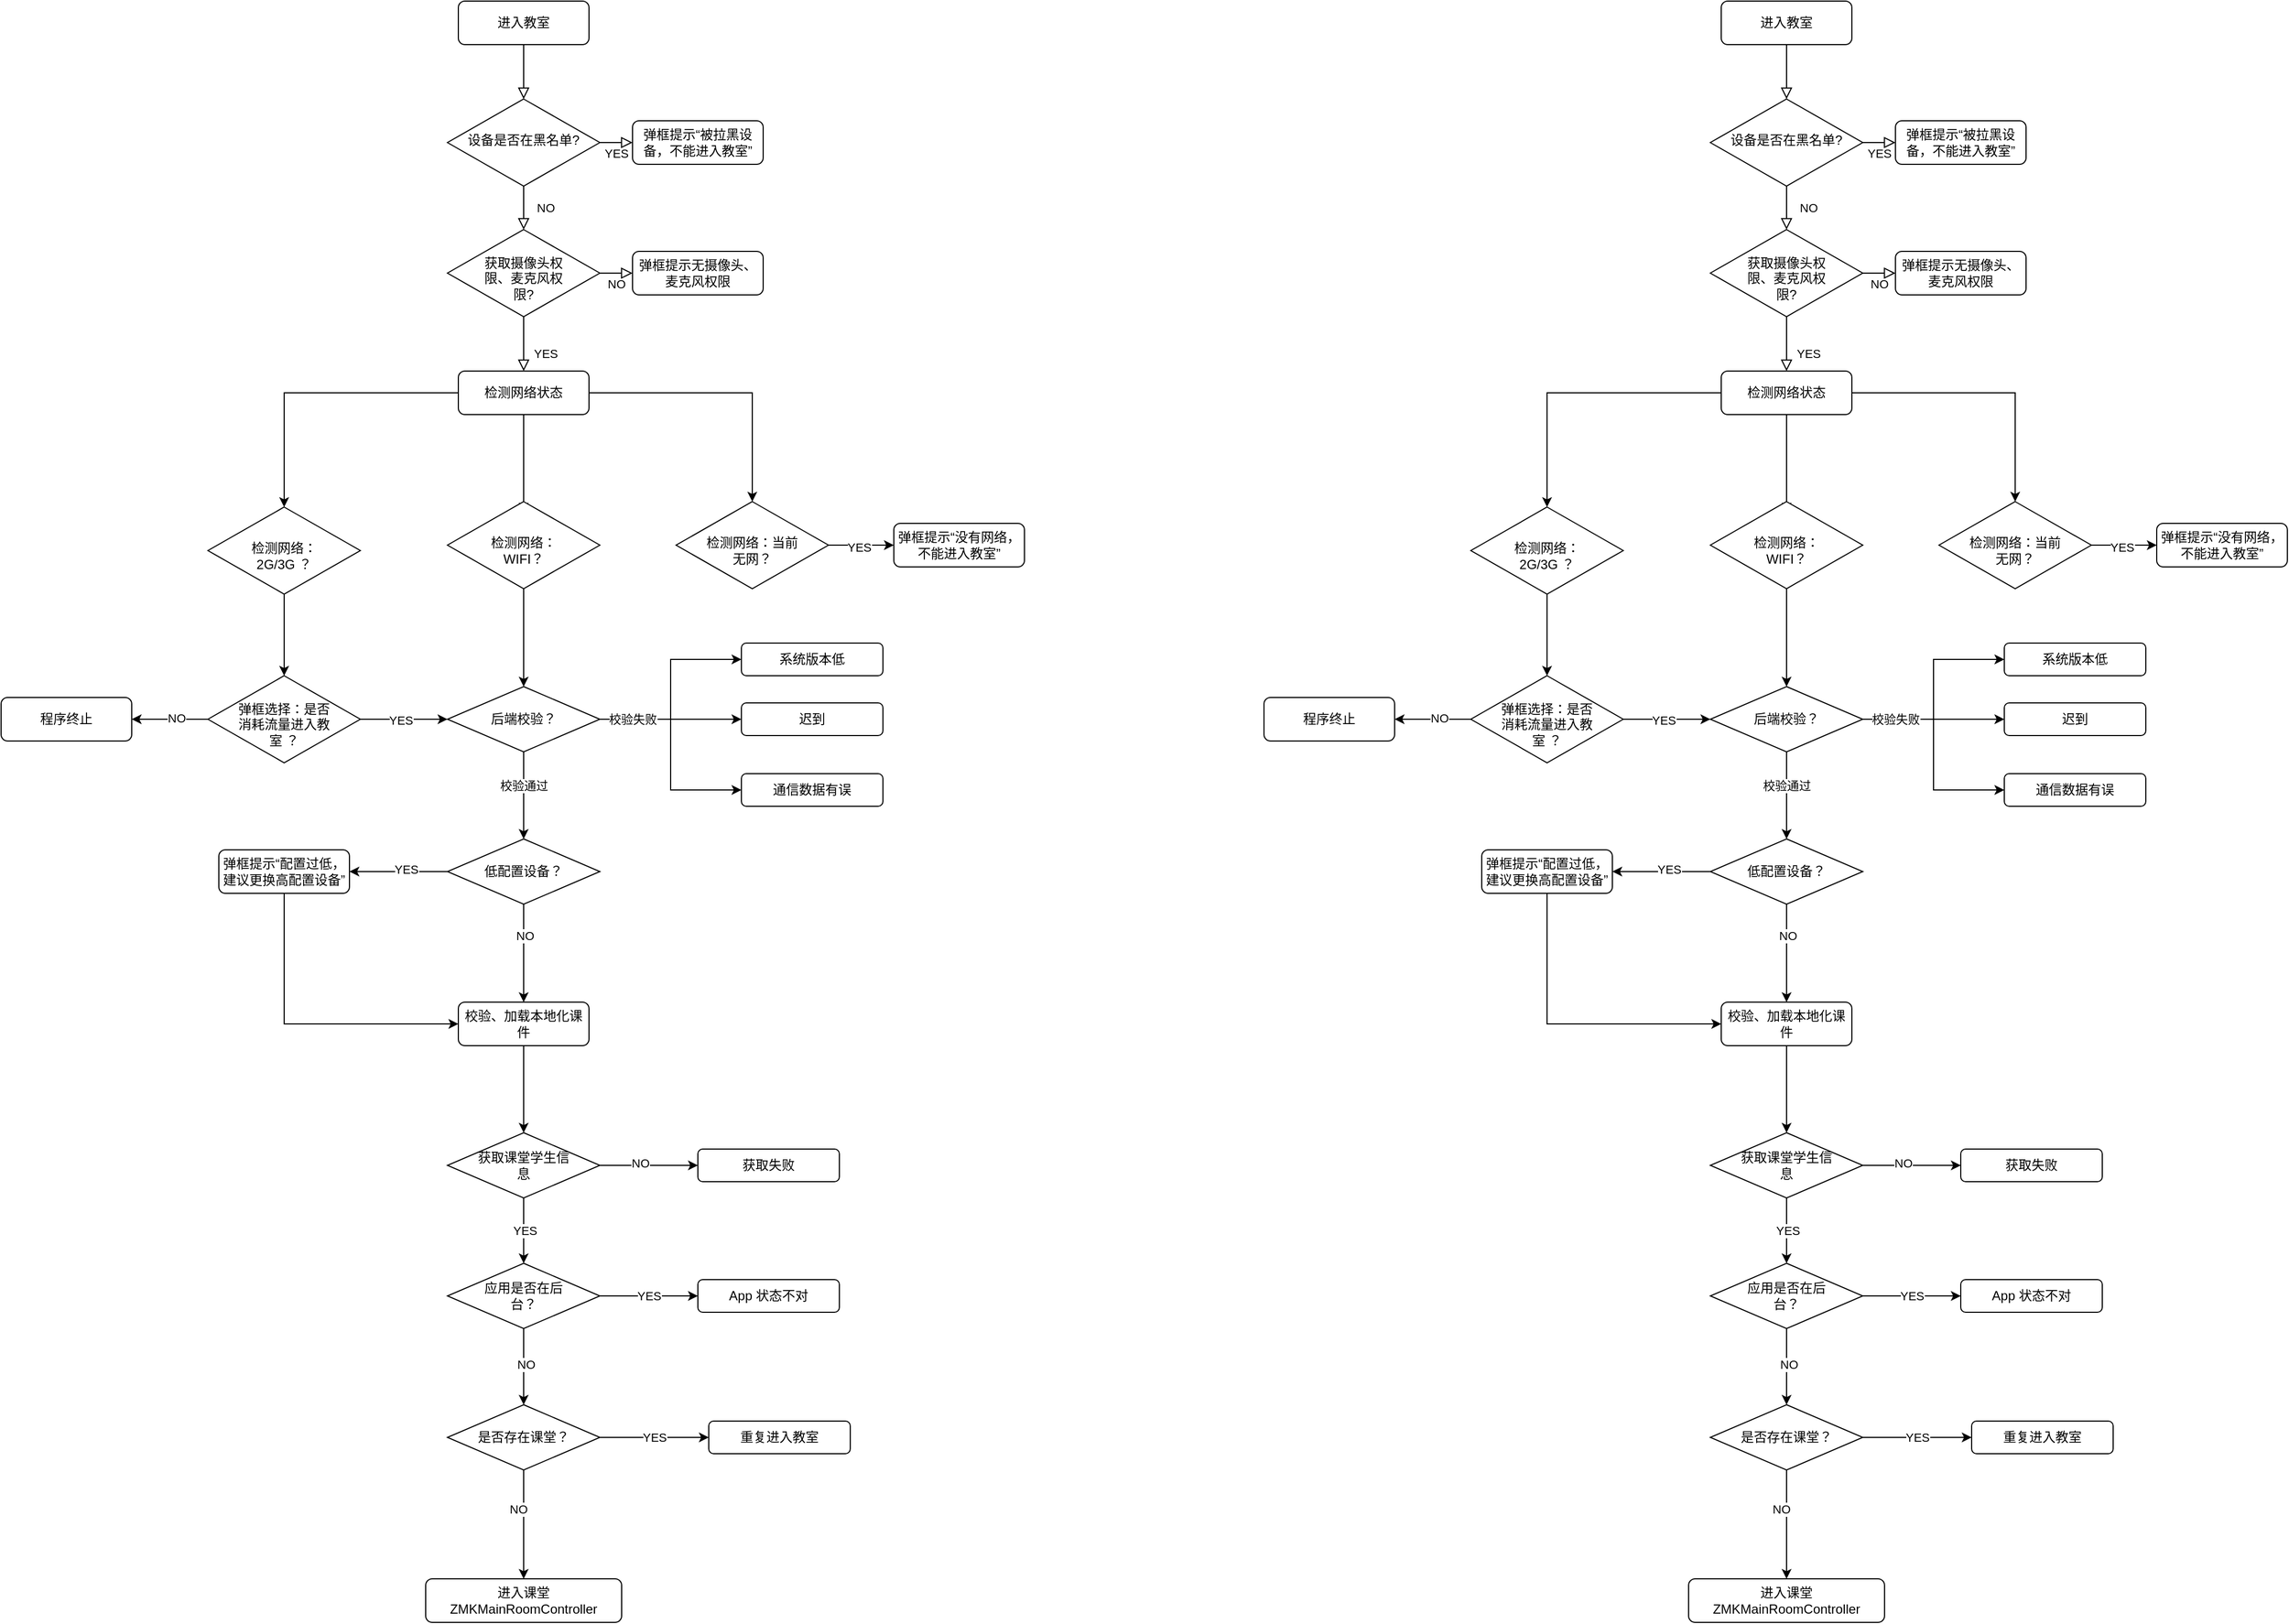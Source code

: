 <mxfile version="14.2.9" type="github">
  <diagram id="C5RBs43oDa-KdzZeNtuy" name="Page-1">
    <mxGraphModel dx="2719" dy="1018" grid="1" gridSize="10" guides="1" tooltips="1" connect="1" arrows="1" fold="1" page="1" pageScale="1" pageWidth="827" pageHeight="1169" math="0" shadow="0">
      <root>
        <mxCell id="WIyWlLk6GJQsqaUBKTNV-0" />
        <mxCell id="WIyWlLk6GJQsqaUBKTNV-1" parent="WIyWlLk6GJQsqaUBKTNV-0" />
        <mxCell id="WIyWlLk6GJQsqaUBKTNV-2" value="" style="rounded=0;html=1;jettySize=auto;orthogonalLoop=1;fontSize=11;endArrow=block;endFill=0;endSize=8;strokeWidth=1;shadow=0;labelBackgroundColor=none;edgeStyle=orthogonalEdgeStyle;" parent="WIyWlLk6GJQsqaUBKTNV-1" source="WIyWlLk6GJQsqaUBKTNV-3" target="WIyWlLk6GJQsqaUBKTNV-6" edge="1">
          <mxGeometry relative="1" as="geometry" />
        </mxCell>
        <mxCell id="WIyWlLk6GJQsqaUBKTNV-3" value="进入教室" style="rounded=1;whiteSpace=wrap;html=1;fontSize=12;glass=0;strokeWidth=1;shadow=0;" parent="WIyWlLk6GJQsqaUBKTNV-1" vertex="1">
          <mxGeometry x="160" y="80" width="120" height="40" as="geometry" />
        </mxCell>
        <mxCell id="WIyWlLk6GJQsqaUBKTNV-4" value="NO" style="rounded=0;html=1;jettySize=auto;orthogonalLoop=1;fontSize=11;endArrow=block;endFill=0;endSize=8;strokeWidth=1;shadow=0;labelBackgroundColor=none;edgeStyle=orthogonalEdgeStyle;" parent="WIyWlLk6GJQsqaUBKTNV-1" source="WIyWlLk6GJQsqaUBKTNV-6" target="WIyWlLk6GJQsqaUBKTNV-10" edge="1">
          <mxGeometry y="20" relative="1" as="geometry">
            <mxPoint as="offset" />
          </mxGeometry>
        </mxCell>
        <mxCell id="WIyWlLk6GJQsqaUBKTNV-5" value="YES" style="edgeStyle=orthogonalEdgeStyle;rounded=0;html=1;jettySize=auto;orthogonalLoop=1;fontSize=11;endArrow=block;endFill=0;endSize=8;strokeWidth=1;shadow=0;labelBackgroundColor=none;" parent="WIyWlLk6GJQsqaUBKTNV-1" source="WIyWlLk6GJQsqaUBKTNV-6" target="WIyWlLk6GJQsqaUBKTNV-7" edge="1">
          <mxGeometry y="10" relative="1" as="geometry">
            <mxPoint as="offset" />
          </mxGeometry>
        </mxCell>
        <mxCell id="WIyWlLk6GJQsqaUBKTNV-6" value="设备是否在黑名单?" style="rhombus;whiteSpace=wrap;html=1;shadow=0;fontFamily=Helvetica;fontSize=12;align=center;strokeWidth=1;spacing=6;spacingTop=-4;" parent="WIyWlLk6GJQsqaUBKTNV-1" vertex="1">
          <mxGeometry x="150" y="170" width="140" height="80" as="geometry" />
        </mxCell>
        <mxCell id="WIyWlLk6GJQsqaUBKTNV-7" value="弹框提示“被拉黑设备，不能进入教室”" style="rounded=1;whiteSpace=wrap;html=1;fontSize=12;glass=0;strokeWidth=1;shadow=0;" parent="WIyWlLk6GJQsqaUBKTNV-1" vertex="1">
          <mxGeometry x="320" y="190" width="120" height="40" as="geometry" />
        </mxCell>
        <mxCell id="WIyWlLk6GJQsqaUBKTNV-8" value="YES" style="rounded=0;html=1;jettySize=auto;orthogonalLoop=1;fontSize=11;endArrow=block;endFill=0;endSize=8;strokeWidth=1;shadow=0;labelBackgroundColor=none;edgeStyle=orthogonalEdgeStyle;entryX=0.5;entryY=0;entryDx=0;entryDy=0;" parent="WIyWlLk6GJQsqaUBKTNV-1" source="WIyWlLk6GJQsqaUBKTNV-10" target="pgfFneC329QzfK9LFgI8-18" edge="1">
          <mxGeometry x="0.333" y="20" relative="1" as="geometry">
            <mxPoint as="offset" />
            <mxPoint x="220" y="430" as="targetPoint" />
          </mxGeometry>
        </mxCell>
        <mxCell id="WIyWlLk6GJQsqaUBKTNV-9" value="NO" style="edgeStyle=orthogonalEdgeStyle;rounded=0;html=1;jettySize=auto;orthogonalLoop=1;fontSize=11;endArrow=block;endFill=0;endSize=8;strokeWidth=1;shadow=0;labelBackgroundColor=none;" parent="WIyWlLk6GJQsqaUBKTNV-1" source="WIyWlLk6GJQsqaUBKTNV-10" target="WIyWlLk6GJQsqaUBKTNV-12" edge="1">
          <mxGeometry y="10" relative="1" as="geometry">
            <mxPoint as="offset" />
          </mxGeometry>
        </mxCell>
        <mxCell id="WIyWlLk6GJQsqaUBKTNV-10" value="获取摄像头权限、麦克风权限?" style="rhombus;whiteSpace=wrap;html=1;shadow=0;fontFamily=Helvetica;fontSize=12;align=center;strokeWidth=1;spacing=6;spacingTop=10;spacingLeft=20;spacingRight=20;" parent="WIyWlLk6GJQsqaUBKTNV-1" vertex="1">
          <mxGeometry x="150" y="290" width="140" height="80" as="geometry" />
        </mxCell>
        <mxCell id="WIyWlLk6GJQsqaUBKTNV-11" value="进入课堂&lt;br&gt;ZMKMainRoomController" style="rounded=1;whiteSpace=wrap;html=1;fontSize=12;glass=0;strokeWidth=1;shadow=0;" parent="WIyWlLk6GJQsqaUBKTNV-1" vertex="1">
          <mxGeometry x="130" y="1530" width="180" height="40" as="geometry" />
        </mxCell>
        <mxCell id="WIyWlLk6GJQsqaUBKTNV-12" value="弹框提示无摄像头、麦克风权限" style="rounded=1;whiteSpace=wrap;html=1;fontSize=12;glass=0;strokeWidth=1;shadow=0;" parent="WIyWlLk6GJQsqaUBKTNV-1" vertex="1">
          <mxGeometry x="320" y="310" width="120" height="40" as="geometry" />
        </mxCell>
        <mxCell id="pgfFneC329QzfK9LFgI8-3" style="edgeStyle=orthogonalEdgeStyle;rounded=0;orthogonalLoop=1;jettySize=auto;html=1;entryX=0;entryY=0.5;entryDx=0;entryDy=0;" parent="WIyWlLk6GJQsqaUBKTNV-1" source="pgfFneC329QzfK9LFgI8-0" target="pgfFneC329QzfK9LFgI8-2" edge="1">
          <mxGeometry relative="1" as="geometry" />
        </mxCell>
        <mxCell id="pgfFneC329QzfK9LFgI8-9" value="YES" style="edgeLabel;html=1;align=center;verticalAlign=middle;resizable=0;points=[];" parent="pgfFneC329QzfK9LFgI8-3" vertex="1" connectable="0">
          <mxGeometry x="-0.067" y="-2" relative="1" as="geometry">
            <mxPoint as="offset" />
          </mxGeometry>
        </mxCell>
        <mxCell id="pgfFneC329QzfK9LFgI8-6" style="edgeStyle=orthogonalEdgeStyle;rounded=0;orthogonalLoop=1;jettySize=auto;html=1;exitX=0.5;exitY=1;exitDx=0;exitDy=0;entryX=0.5;entryY=0.125;entryDx=0;entryDy=0;entryPerimeter=0;" parent="WIyWlLk6GJQsqaUBKTNV-1" source="pgfFneC329QzfK9LFgI8-18" target="pgfFneC329QzfK9LFgI8-5" edge="1">
          <mxGeometry relative="1" as="geometry">
            <mxPoint x="220" y="490" as="sourcePoint" />
          </mxGeometry>
        </mxCell>
        <mxCell id="pgfFneC329QzfK9LFgI8-0" value="检测网络：当前无网？" style="rhombus;whiteSpace=wrap;html=1;shadow=0;fontFamily=Helvetica;fontSize=12;align=center;strokeWidth=1;spacing=6;spacingTop=10;spacingLeft=20;spacingRight=20;" parent="WIyWlLk6GJQsqaUBKTNV-1" vertex="1">
          <mxGeometry x="360" y="540" width="140" height="80" as="geometry" />
        </mxCell>
        <mxCell id="pgfFneC329QzfK9LFgI8-2" value="弹框提示“没有网络，不能进入教室”" style="rounded=1;whiteSpace=wrap;html=1;fontSize=12;glass=0;strokeWidth=1;shadow=0;" parent="WIyWlLk6GJQsqaUBKTNV-1" vertex="1">
          <mxGeometry x="560" y="560" width="120" height="40" as="geometry" />
        </mxCell>
        <mxCell id="pgfFneC329QzfK9LFgI8-21" value="" style="edgeStyle=orthogonalEdgeStyle;rounded=0;orthogonalLoop=1;jettySize=auto;html=1;entryX=0.5;entryY=0;entryDx=0;entryDy=0;" parent="WIyWlLk6GJQsqaUBKTNV-1" source="pgfFneC329QzfK9LFgI8-5" target="pgfFneC329QzfK9LFgI8-24" edge="1">
          <mxGeometry relative="1" as="geometry">
            <mxPoint x="220" y="720" as="targetPoint" />
          </mxGeometry>
        </mxCell>
        <mxCell id="pgfFneC329QzfK9LFgI8-5" value="检测网络：WIFI？" style="rhombus;whiteSpace=wrap;html=1;shadow=0;fontFamily=Helvetica;fontSize=12;align=center;strokeWidth=1;spacing=6;spacingTop=10;spacingLeft=20;spacingRight=20;" parent="WIyWlLk6GJQsqaUBKTNV-1" vertex="1">
          <mxGeometry x="150" y="540" width="140" height="80" as="geometry" />
        </mxCell>
        <mxCell id="pgfFneC329QzfK9LFgI8-11" style="edgeStyle=orthogonalEdgeStyle;rounded=0;orthogonalLoop=1;jettySize=auto;html=1;entryX=0.5;entryY=0;entryDx=0;entryDy=0;exitX=0;exitY=0.5;exitDx=0;exitDy=0;" parent="WIyWlLk6GJQsqaUBKTNV-1" source="pgfFneC329QzfK9LFgI8-18" target="pgfFneC329QzfK9LFgI8-10" edge="1">
          <mxGeometry relative="1" as="geometry">
            <mxPoint x="170" y="460" as="sourcePoint" />
          </mxGeometry>
        </mxCell>
        <mxCell id="pgfFneC329QzfK9LFgI8-14" style="edgeStyle=orthogonalEdgeStyle;rounded=0;orthogonalLoop=1;jettySize=auto;html=1;entryX=0.5;entryY=0;entryDx=0;entryDy=0;" parent="WIyWlLk6GJQsqaUBKTNV-1" source="pgfFneC329QzfK9LFgI8-10" target="pgfFneC329QzfK9LFgI8-13" edge="1">
          <mxGeometry relative="1" as="geometry" />
        </mxCell>
        <mxCell id="pgfFneC329QzfK9LFgI8-10" value="检测网络：2G/3G ？" style="rhombus;whiteSpace=wrap;html=1;shadow=0;fontFamily=Helvetica;fontSize=12;align=center;strokeWidth=1;spacing=6;spacingTop=10;spacingLeft=20;spacingRight=20;" parent="WIyWlLk6GJQsqaUBKTNV-1" vertex="1">
          <mxGeometry x="-70" y="545" width="140" height="80" as="geometry" />
        </mxCell>
        <mxCell id="pgfFneC329QzfK9LFgI8-16" style="edgeStyle=orthogonalEdgeStyle;rounded=0;orthogonalLoop=1;jettySize=auto;html=1;" parent="WIyWlLk6GJQsqaUBKTNV-1" source="pgfFneC329QzfK9LFgI8-13" target="pgfFneC329QzfK9LFgI8-15" edge="1">
          <mxGeometry relative="1" as="geometry" />
        </mxCell>
        <mxCell id="pgfFneC329QzfK9LFgI8-17" value="NO" style="edgeLabel;html=1;align=center;verticalAlign=middle;resizable=0;points=[];" parent="pgfFneC329QzfK9LFgI8-16" vertex="1" connectable="0">
          <mxGeometry x="-0.171" y="-1" relative="1" as="geometry">
            <mxPoint as="offset" />
          </mxGeometry>
        </mxCell>
        <mxCell id="pgfFneC329QzfK9LFgI8-22" style="edgeStyle=orthogonalEdgeStyle;rounded=0;orthogonalLoop=1;jettySize=auto;html=1;entryX=0;entryY=0.5;entryDx=0;entryDy=0;" parent="WIyWlLk6GJQsqaUBKTNV-1" source="pgfFneC329QzfK9LFgI8-13" target="pgfFneC329QzfK9LFgI8-24" edge="1">
          <mxGeometry relative="1" as="geometry">
            <mxPoint x="160" y="740" as="targetPoint" />
          </mxGeometry>
        </mxCell>
        <mxCell id="pgfFneC329QzfK9LFgI8-23" value="YES" style="edgeLabel;html=1;align=center;verticalAlign=middle;resizable=0;points=[];" parent="pgfFneC329QzfK9LFgI8-22" vertex="1" connectable="0">
          <mxGeometry x="-0.089" y="-1" relative="1" as="geometry">
            <mxPoint as="offset" />
          </mxGeometry>
        </mxCell>
        <mxCell id="pgfFneC329QzfK9LFgI8-13" value="弹框选择：是否消耗流量进入教室 ？" style="rhombus;whiteSpace=wrap;html=1;shadow=0;fontFamily=Helvetica;fontSize=12;align=center;strokeWidth=1;spacing=6;spacingTop=10;spacingLeft=20;spacingRight=20;" parent="WIyWlLk6GJQsqaUBKTNV-1" vertex="1">
          <mxGeometry x="-70" y="700" width="140" height="80" as="geometry" />
        </mxCell>
        <mxCell id="pgfFneC329QzfK9LFgI8-15" value="程序终止" style="rounded=1;whiteSpace=wrap;html=1;fontSize=12;glass=0;strokeWidth=1;shadow=0;" parent="WIyWlLk6GJQsqaUBKTNV-1" vertex="1">
          <mxGeometry x="-260" y="720" width="120" height="40" as="geometry" />
        </mxCell>
        <mxCell id="pgfFneC329QzfK9LFgI8-19" style="edgeStyle=orthogonalEdgeStyle;rounded=0;orthogonalLoop=1;jettySize=auto;html=1;entryX=0.5;entryY=0;entryDx=0;entryDy=0;" parent="WIyWlLk6GJQsqaUBKTNV-1" source="pgfFneC329QzfK9LFgI8-18" target="pgfFneC329QzfK9LFgI8-0" edge="1">
          <mxGeometry relative="1" as="geometry" />
        </mxCell>
        <mxCell id="pgfFneC329QzfK9LFgI8-18" value="检测网络状态" style="rounded=1;whiteSpace=wrap;html=1;fontSize=12;glass=0;strokeWidth=1;shadow=0;" parent="WIyWlLk6GJQsqaUBKTNV-1" vertex="1">
          <mxGeometry x="160" y="420" width="120" height="40" as="geometry" />
        </mxCell>
        <mxCell id="pgfFneC329QzfK9LFgI8-28" style="edgeStyle=orthogonalEdgeStyle;rounded=0;orthogonalLoop=1;jettySize=auto;html=1;entryX=0;entryY=0.5;entryDx=0;entryDy=0;" parent="WIyWlLk6GJQsqaUBKTNV-1" source="pgfFneC329QzfK9LFgI8-24" target="pgfFneC329QzfK9LFgI8-25" edge="1">
          <mxGeometry relative="1" as="geometry" />
        </mxCell>
        <mxCell id="pgfFneC329QzfK9LFgI8-29" style="edgeStyle=orthogonalEdgeStyle;rounded=0;orthogonalLoop=1;jettySize=auto;html=1;entryX=0;entryY=0.5;entryDx=0;entryDy=0;" parent="WIyWlLk6GJQsqaUBKTNV-1" source="pgfFneC329QzfK9LFgI8-24" target="pgfFneC329QzfK9LFgI8-26" edge="1">
          <mxGeometry relative="1" as="geometry" />
        </mxCell>
        <mxCell id="pgfFneC329QzfK9LFgI8-30" style="edgeStyle=orthogonalEdgeStyle;rounded=0;orthogonalLoop=1;jettySize=auto;html=1;entryX=0;entryY=0.5;entryDx=0;entryDy=0;" parent="WIyWlLk6GJQsqaUBKTNV-1" source="pgfFneC329QzfK9LFgI8-24" target="pgfFneC329QzfK9LFgI8-27" edge="1">
          <mxGeometry relative="1" as="geometry" />
        </mxCell>
        <mxCell id="pgfFneC329QzfK9LFgI8-31" value="校验失败" style="edgeLabel;html=1;align=center;verticalAlign=middle;resizable=0;points=[];" parent="pgfFneC329QzfK9LFgI8-30" vertex="1" connectable="0">
          <mxGeometry x="-0.846" relative="1" as="geometry">
            <mxPoint x="15" as="offset" />
          </mxGeometry>
        </mxCell>
        <mxCell id="pgfFneC329QzfK9LFgI8-33" style="edgeStyle=orthogonalEdgeStyle;rounded=0;orthogonalLoop=1;jettySize=auto;html=1;entryX=0.5;entryY=0;entryDx=0;entryDy=0;" parent="WIyWlLk6GJQsqaUBKTNV-1" source="pgfFneC329QzfK9LFgI8-24" target="pgfFneC329QzfK9LFgI8-32" edge="1">
          <mxGeometry relative="1" as="geometry" />
        </mxCell>
        <mxCell id="pgfFneC329QzfK9LFgI8-34" value="校验通过" style="edgeLabel;html=1;align=center;verticalAlign=middle;resizable=0;points=[];" parent="pgfFneC329QzfK9LFgI8-33" vertex="1" connectable="0">
          <mxGeometry x="-0.225" relative="1" as="geometry">
            <mxPoint as="offset" />
          </mxGeometry>
        </mxCell>
        <mxCell id="pgfFneC329QzfK9LFgI8-24" value="后端校验？" style="rhombus;whiteSpace=wrap;html=1;shadow=0;fontFamily=Helvetica;fontSize=12;align=center;strokeWidth=1;spacing=6;spacingTop=0;spacingLeft=20;spacingRight=20;" parent="WIyWlLk6GJQsqaUBKTNV-1" vertex="1">
          <mxGeometry x="150" y="710" width="140" height="60" as="geometry" />
        </mxCell>
        <mxCell id="pgfFneC329QzfK9LFgI8-25" value="系统版本低" style="rounded=1;whiteSpace=wrap;html=1;fontSize=12;glass=0;strokeWidth=1;shadow=0;" parent="WIyWlLk6GJQsqaUBKTNV-1" vertex="1">
          <mxGeometry x="420" y="670" width="130" height="30" as="geometry" />
        </mxCell>
        <mxCell id="pgfFneC329QzfK9LFgI8-26" value="迟到" style="rounded=1;whiteSpace=wrap;html=1;fontSize=12;glass=0;strokeWidth=1;shadow=0;" parent="WIyWlLk6GJQsqaUBKTNV-1" vertex="1">
          <mxGeometry x="420" y="725" width="130" height="30" as="geometry" />
        </mxCell>
        <mxCell id="pgfFneC329QzfK9LFgI8-27" value="通信数据有误" style="rounded=1;whiteSpace=wrap;html=1;fontSize=12;glass=0;strokeWidth=1;shadow=0;" parent="WIyWlLk6GJQsqaUBKTNV-1" vertex="1">
          <mxGeometry x="420" y="790" width="130" height="30" as="geometry" />
        </mxCell>
        <mxCell id="pgfFneC329QzfK9LFgI8-36" style="edgeStyle=orthogonalEdgeStyle;rounded=0;orthogonalLoop=1;jettySize=auto;html=1;" parent="WIyWlLk6GJQsqaUBKTNV-1" source="pgfFneC329QzfK9LFgI8-32" target="pgfFneC329QzfK9LFgI8-35" edge="1">
          <mxGeometry relative="1" as="geometry" />
        </mxCell>
        <mxCell id="pgfFneC329QzfK9LFgI8-37" value="YES" style="edgeLabel;html=1;align=center;verticalAlign=middle;resizable=0;points=[];" parent="pgfFneC329QzfK9LFgI8-36" vertex="1" connectable="0">
          <mxGeometry x="-0.156" y="-2" relative="1" as="geometry">
            <mxPoint as="offset" />
          </mxGeometry>
        </mxCell>
        <mxCell id="pgfFneC329QzfK9LFgI8-39" style="edgeStyle=orthogonalEdgeStyle;rounded=0;orthogonalLoop=1;jettySize=auto;html=1;" parent="WIyWlLk6GJQsqaUBKTNV-1" source="pgfFneC329QzfK9LFgI8-32" target="pgfFneC329QzfK9LFgI8-38" edge="1">
          <mxGeometry relative="1" as="geometry" />
        </mxCell>
        <mxCell id="pgfFneC329QzfK9LFgI8-40" value="NO" style="edgeLabel;html=1;align=center;verticalAlign=middle;resizable=0;points=[];" parent="pgfFneC329QzfK9LFgI8-39" vertex="1" connectable="0">
          <mxGeometry x="-0.356" y="1" relative="1" as="geometry">
            <mxPoint as="offset" />
          </mxGeometry>
        </mxCell>
        <mxCell id="pgfFneC329QzfK9LFgI8-32" value="低配置设备？" style="rhombus;whiteSpace=wrap;html=1;shadow=0;fontFamily=Helvetica;fontSize=12;align=center;strokeWidth=1;spacing=6;spacingTop=0;spacingLeft=20;spacingRight=20;" parent="WIyWlLk6GJQsqaUBKTNV-1" vertex="1">
          <mxGeometry x="150" y="850" width="140" height="60" as="geometry" />
        </mxCell>
        <mxCell id="pgfFneC329QzfK9LFgI8-41" style="edgeStyle=orthogonalEdgeStyle;rounded=0;orthogonalLoop=1;jettySize=auto;html=1;entryX=0;entryY=0.5;entryDx=0;entryDy=0;" parent="WIyWlLk6GJQsqaUBKTNV-1" source="pgfFneC329QzfK9LFgI8-35" target="pgfFneC329QzfK9LFgI8-38" edge="1">
          <mxGeometry relative="1" as="geometry">
            <Array as="points">
              <mxPoint y="1020" />
            </Array>
          </mxGeometry>
        </mxCell>
        <mxCell id="pgfFneC329QzfK9LFgI8-35" value="弹框提示“配置过低，建议更换高配置设备”" style="rounded=1;whiteSpace=wrap;html=1;fontSize=12;glass=0;strokeWidth=1;shadow=0;" parent="WIyWlLk6GJQsqaUBKTNV-1" vertex="1">
          <mxGeometry x="-60" y="860" width="120" height="40" as="geometry" />
        </mxCell>
        <mxCell id="pgfFneC329QzfK9LFgI8-44" style="edgeStyle=orthogonalEdgeStyle;rounded=0;orthogonalLoop=1;jettySize=auto;html=1;entryX=0.5;entryY=0;entryDx=0;entryDy=0;" parent="WIyWlLk6GJQsqaUBKTNV-1" source="pgfFneC329QzfK9LFgI8-38" target="pgfFneC329QzfK9LFgI8-43" edge="1">
          <mxGeometry relative="1" as="geometry" />
        </mxCell>
        <mxCell id="pgfFneC329QzfK9LFgI8-38" value="校验、加载本地化课件" style="rounded=1;whiteSpace=wrap;html=1;fontSize=12;glass=0;strokeWidth=1;shadow=0;" parent="WIyWlLk6GJQsqaUBKTNV-1" vertex="1">
          <mxGeometry x="160" y="1000" width="120" height="40" as="geometry" />
        </mxCell>
        <mxCell id="pgfFneC329QzfK9LFgI8-46" style="edgeStyle=orthogonalEdgeStyle;rounded=0;orthogonalLoop=1;jettySize=auto;html=1;entryX=0;entryY=0.5;entryDx=0;entryDy=0;" parent="WIyWlLk6GJQsqaUBKTNV-1" source="pgfFneC329QzfK9LFgI8-43" target="pgfFneC329QzfK9LFgI8-45" edge="1">
          <mxGeometry relative="1" as="geometry" />
        </mxCell>
        <mxCell id="pgfFneC329QzfK9LFgI8-47" value="NO" style="edgeLabel;html=1;align=center;verticalAlign=middle;resizable=0;points=[];" parent="pgfFneC329QzfK9LFgI8-46" vertex="1" connectable="0">
          <mxGeometry x="-0.169" y="2" relative="1" as="geometry">
            <mxPoint x="-1" as="offset" />
          </mxGeometry>
        </mxCell>
        <mxCell id="pgfFneC329QzfK9LFgI8-49" style="edgeStyle=orthogonalEdgeStyle;rounded=0;orthogonalLoop=1;jettySize=auto;html=1;entryX=0.5;entryY=0;entryDx=0;entryDy=0;" parent="WIyWlLk6GJQsqaUBKTNV-1" source="pgfFneC329QzfK9LFgI8-43" target="pgfFneC329QzfK9LFgI8-48" edge="1">
          <mxGeometry relative="1" as="geometry" />
        </mxCell>
        <mxCell id="pgfFneC329QzfK9LFgI8-54" value="YES" style="edgeLabel;html=1;align=center;verticalAlign=middle;resizable=0;points=[];" parent="pgfFneC329QzfK9LFgI8-49" vertex="1" connectable="0">
          <mxGeometry x="-0.025" y="1" relative="1" as="geometry">
            <mxPoint as="offset" />
          </mxGeometry>
        </mxCell>
        <mxCell id="pgfFneC329QzfK9LFgI8-43" value="获取课堂学生信息" style="rhombus;whiteSpace=wrap;html=1;shadow=0;fontFamily=Helvetica;fontSize=12;align=center;strokeWidth=1;spacing=6;spacingTop=0;spacingLeft=20;spacingRight=20;" parent="WIyWlLk6GJQsqaUBKTNV-1" vertex="1">
          <mxGeometry x="150" y="1120" width="140" height="60" as="geometry" />
        </mxCell>
        <mxCell id="pgfFneC329QzfK9LFgI8-45" value="获取失败" style="rounded=1;whiteSpace=wrap;html=1;fontSize=12;glass=0;strokeWidth=1;shadow=0;" parent="WIyWlLk6GJQsqaUBKTNV-1" vertex="1">
          <mxGeometry x="380" y="1135" width="130" height="30" as="geometry" />
        </mxCell>
        <mxCell id="pgfFneC329QzfK9LFgI8-51" value="YES" style="edgeStyle=orthogonalEdgeStyle;rounded=0;orthogonalLoop=1;jettySize=auto;html=1;" parent="WIyWlLk6GJQsqaUBKTNV-1" source="pgfFneC329QzfK9LFgI8-48" target="pgfFneC329QzfK9LFgI8-50" edge="1">
          <mxGeometry relative="1" as="geometry" />
        </mxCell>
        <mxCell id="pgfFneC329QzfK9LFgI8-53" style="edgeStyle=orthogonalEdgeStyle;rounded=0;orthogonalLoop=1;jettySize=auto;html=1;entryX=0.5;entryY=0;entryDx=0;entryDy=0;" parent="WIyWlLk6GJQsqaUBKTNV-1" source="pgfFneC329QzfK9LFgI8-48" target="pgfFneC329QzfK9LFgI8-52" edge="1">
          <mxGeometry relative="1" as="geometry" />
        </mxCell>
        <mxCell id="pgfFneC329QzfK9LFgI8-55" value="NO" style="edgeLabel;html=1;align=center;verticalAlign=middle;resizable=0;points=[];" parent="pgfFneC329QzfK9LFgI8-53" vertex="1" connectable="0">
          <mxGeometry x="-0.064" y="2" relative="1" as="geometry">
            <mxPoint as="offset" />
          </mxGeometry>
        </mxCell>
        <mxCell id="pgfFneC329QzfK9LFgI8-48" value="应用是否在后台？" style="rhombus;whiteSpace=wrap;html=1;shadow=0;fontFamily=Helvetica;fontSize=12;align=center;strokeWidth=1;spacing=6;spacingTop=0;spacingLeft=20;spacingRight=20;" parent="WIyWlLk6GJQsqaUBKTNV-1" vertex="1">
          <mxGeometry x="150" y="1240" width="140" height="60" as="geometry" />
        </mxCell>
        <mxCell id="pgfFneC329QzfK9LFgI8-50" value="App 状态不对" style="rounded=1;whiteSpace=wrap;html=1;fontSize=12;glass=0;strokeWidth=1;shadow=0;" parent="WIyWlLk6GJQsqaUBKTNV-1" vertex="1">
          <mxGeometry x="380" y="1255" width="130" height="30" as="geometry" />
        </mxCell>
        <mxCell id="pgfFneC329QzfK9LFgI8-57" value="YES" style="edgeStyle=orthogonalEdgeStyle;rounded=0;orthogonalLoop=1;jettySize=auto;html=1;exitX=1;exitY=0.5;exitDx=0;exitDy=0;" parent="WIyWlLk6GJQsqaUBKTNV-1" source="pgfFneC329QzfK9LFgI8-52" target="pgfFneC329QzfK9LFgI8-56" edge="1">
          <mxGeometry relative="1" as="geometry" />
        </mxCell>
        <mxCell id="pgfFneC329QzfK9LFgI8-58" style="edgeStyle=orthogonalEdgeStyle;rounded=0;orthogonalLoop=1;jettySize=auto;html=1;entryX=0.5;entryY=0;entryDx=0;entryDy=0;" parent="WIyWlLk6GJQsqaUBKTNV-1" source="pgfFneC329QzfK9LFgI8-52" target="WIyWlLk6GJQsqaUBKTNV-11" edge="1">
          <mxGeometry relative="1" as="geometry" />
        </mxCell>
        <mxCell id="pgfFneC329QzfK9LFgI8-59" value="NO" style="edgeLabel;html=1;align=center;verticalAlign=middle;resizable=0;points=[];" parent="pgfFneC329QzfK9LFgI8-58" vertex="1" connectable="0">
          <mxGeometry x="-0.287" y="-5" relative="1" as="geometry">
            <mxPoint as="offset" />
          </mxGeometry>
        </mxCell>
        <mxCell id="pgfFneC329QzfK9LFgI8-52" value="是否存在课堂？" style="rhombus;whiteSpace=wrap;html=1;shadow=0;fontFamily=Helvetica;fontSize=12;align=center;strokeWidth=1;spacing=6;spacingTop=0;spacingLeft=20;spacingRight=20;" parent="WIyWlLk6GJQsqaUBKTNV-1" vertex="1">
          <mxGeometry x="150" y="1370" width="140" height="60" as="geometry" />
        </mxCell>
        <mxCell id="pgfFneC329QzfK9LFgI8-56" value="重复进入教室" style="rounded=1;whiteSpace=wrap;html=1;fontSize=12;glass=0;strokeWidth=1;shadow=0;" parent="WIyWlLk6GJQsqaUBKTNV-1" vertex="1">
          <mxGeometry x="390" y="1385" width="130" height="30" as="geometry" />
        </mxCell>
        <mxCell id="ccX7Cr4w7bAmjQZFq0Yj-323" value="" style="rounded=0;html=1;jettySize=auto;orthogonalLoop=1;fontSize=11;endArrow=block;endFill=0;endSize=8;strokeWidth=1;shadow=0;labelBackgroundColor=none;edgeStyle=orthogonalEdgeStyle;" edge="1" parent="WIyWlLk6GJQsqaUBKTNV-1" source="ccX7Cr4w7bAmjQZFq0Yj-324" target="ccX7Cr4w7bAmjQZFq0Yj-327">
          <mxGeometry relative="1" as="geometry" />
        </mxCell>
        <mxCell id="ccX7Cr4w7bAmjQZFq0Yj-324" value="进入教室" style="rounded=1;whiteSpace=wrap;html=1;fontSize=12;glass=0;strokeWidth=1;shadow=0;" vertex="1" parent="WIyWlLk6GJQsqaUBKTNV-1">
          <mxGeometry x="1320" y="80" width="120" height="40" as="geometry" />
        </mxCell>
        <mxCell id="ccX7Cr4w7bAmjQZFq0Yj-325" value="NO" style="rounded=0;html=1;jettySize=auto;orthogonalLoop=1;fontSize=11;endArrow=block;endFill=0;endSize=8;strokeWidth=1;shadow=0;labelBackgroundColor=none;edgeStyle=orthogonalEdgeStyle;" edge="1" parent="WIyWlLk6GJQsqaUBKTNV-1" source="ccX7Cr4w7bAmjQZFq0Yj-327" target="ccX7Cr4w7bAmjQZFq0Yj-331">
          <mxGeometry y="20" relative="1" as="geometry">
            <mxPoint as="offset" />
          </mxGeometry>
        </mxCell>
        <mxCell id="ccX7Cr4w7bAmjQZFq0Yj-326" value="YES" style="edgeStyle=orthogonalEdgeStyle;rounded=0;html=1;jettySize=auto;orthogonalLoop=1;fontSize=11;endArrow=block;endFill=0;endSize=8;strokeWidth=1;shadow=0;labelBackgroundColor=none;" edge="1" parent="WIyWlLk6GJQsqaUBKTNV-1" source="ccX7Cr4w7bAmjQZFq0Yj-327" target="ccX7Cr4w7bAmjQZFq0Yj-328">
          <mxGeometry y="10" relative="1" as="geometry">
            <mxPoint as="offset" />
          </mxGeometry>
        </mxCell>
        <mxCell id="ccX7Cr4w7bAmjQZFq0Yj-327" value="设备是否在黑名单?" style="rhombus;whiteSpace=wrap;html=1;shadow=0;fontFamily=Helvetica;fontSize=12;align=center;strokeWidth=1;spacing=6;spacingTop=-4;" vertex="1" parent="WIyWlLk6GJQsqaUBKTNV-1">
          <mxGeometry x="1310" y="170" width="140" height="80" as="geometry" />
        </mxCell>
        <mxCell id="ccX7Cr4w7bAmjQZFq0Yj-328" value="弹框提示“被拉黑设备，不能进入教室”" style="rounded=1;whiteSpace=wrap;html=1;fontSize=12;glass=0;strokeWidth=1;shadow=0;" vertex="1" parent="WIyWlLk6GJQsqaUBKTNV-1">
          <mxGeometry x="1480" y="190" width="120" height="40" as="geometry" />
        </mxCell>
        <mxCell id="ccX7Cr4w7bAmjQZFq0Yj-329" value="YES" style="rounded=0;html=1;jettySize=auto;orthogonalLoop=1;fontSize=11;endArrow=block;endFill=0;endSize=8;strokeWidth=1;shadow=0;labelBackgroundColor=none;edgeStyle=orthogonalEdgeStyle;entryX=0.5;entryY=0;entryDx=0;entryDy=0;" edge="1" parent="WIyWlLk6GJQsqaUBKTNV-1" source="ccX7Cr4w7bAmjQZFq0Yj-331" target="ccX7Cr4w7bAmjQZFq0Yj-351">
          <mxGeometry x="0.333" y="20" relative="1" as="geometry">
            <mxPoint as="offset" />
            <mxPoint x="1380" y="430" as="targetPoint" />
          </mxGeometry>
        </mxCell>
        <mxCell id="ccX7Cr4w7bAmjQZFq0Yj-330" value="NO" style="edgeStyle=orthogonalEdgeStyle;rounded=0;html=1;jettySize=auto;orthogonalLoop=1;fontSize=11;endArrow=block;endFill=0;endSize=8;strokeWidth=1;shadow=0;labelBackgroundColor=none;" edge="1" parent="WIyWlLk6GJQsqaUBKTNV-1" source="ccX7Cr4w7bAmjQZFq0Yj-331" target="ccX7Cr4w7bAmjQZFq0Yj-333">
          <mxGeometry y="10" relative="1" as="geometry">
            <mxPoint as="offset" />
          </mxGeometry>
        </mxCell>
        <mxCell id="ccX7Cr4w7bAmjQZFq0Yj-331" value="获取摄像头权限、麦克风权限?" style="rhombus;whiteSpace=wrap;html=1;shadow=0;fontFamily=Helvetica;fontSize=12;align=center;strokeWidth=1;spacing=6;spacingTop=10;spacingLeft=20;spacingRight=20;" vertex="1" parent="WIyWlLk6GJQsqaUBKTNV-1">
          <mxGeometry x="1310" y="290" width="140" height="80" as="geometry" />
        </mxCell>
        <mxCell id="ccX7Cr4w7bAmjQZFq0Yj-332" value="进入课堂&lt;br&gt;ZMKMainRoomController" style="rounded=1;whiteSpace=wrap;html=1;fontSize=12;glass=0;strokeWidth=1;shadow=0;" vertex="1" parent="WIyWlLk6GJQsqaUBKTNV-1">
          <mxGeometry x="1290" y="1530" width="180" height="40" as="geometry" />
        </mxCell>
        <mxCell id="ccX7Cr4w7bAmjQZFq0Yj-333" value="弹框提示无摄像头、麦克风权限" style="rounded=1;whiteSpace=wrap;html=1;fontSize=12;glass=0;strokeWidth=1;shadow=0;" vertex="1" parent="WIyWlLk6GJQsqaUBKTNV-1">
          <mxGeometry x="1480" y="310" width="120" height="40" as="geometry" />
        </mxCell>
        <mxCell id="ccX7Cr4w7bAmjQZFq0Yj-334" style="edgeStyle=orthogonalEdgeStyle;rounded=0;orthogonalLoop=1;jettySize=auto;html=1;entryX=0;entryY=0.5;entryDx=0;entryDy=0;" edge="1" parent="WIyWlLk6GJQsqaUBKTNV-1" source="ccX7Cr4w7bAmjQZFq0Yj-337" target="ccX7Cr4w7bAmjQZFq0Yj-338">
          <mxGeometry relative="1" as="geometry" />
        </mxCell>
        <mxCell id="ccX7Cr4w7bAmjQZFq0Yj-335" value="YES" style="edgeLabel;html=1;align=center;verticalAlign=middle;resizable=0;points=[];" vertex="1" connectable="0" parent="ccX7Cr4w7bAmjQZFq0Yj-334">
          <mxGeometry x="-0.067" y="-2" relative="1" as="geometry">
            <mxPoint as="offset" />
          </mxGeometry>
        </mxCell>
        <mxCell id="ccX7Cr4w7bAmjQZFq0Yj-336" style="edgeStyle=orthogonalEdgeStyle;rounded=0;orthogonalLoop=1;jettySize=auto;html=1;exitX=0.5;exitY=1;exitDx=0;exitDy=0;entryX=0.5;entryY=0.125;entryDx=0;entryDy=0;entryPerimeter=0;" edge="1" parent="WIyWlLk6GJQsqaUBKTNV-1" source="ccX7Cr4w7bAmjQZFq0Yj-351" target="ccX7Cr4w7bAmjQZFq0Yj-340">
          <mxGeometry relative="1" as="geometry">
            <mxPoint x="1380" y="490" as="sourcePoint" />
          </mxGeometry>
        </mxCell>
        <mxCell id="ccX7Cr4w7bAmjQZFq0Yj-337" value="检测网络：当前无网？" style="rhombus;whiteSpace=wrap;html=1;shadow=0;fontFamily=Helvetica;fontSize=12;align=center;strokeWidth=1;spacing=6;spacingTop=10;spacingLeft=20;spacingRight=20;" vertex="1" parent="WIyWlLk6GJQsqaUBKTNV-1">
          <mxGeometry x="1520" y="540" width="140" height="80" as="geometry" />
        </mxCell>
        <mxCell id="ccX7Cr4w7bAmjQZFq0Yj-338" value="弹框提示“没有网络，不能进入教室”" style="rounded=1;whiteSpace=wrap;html=1;fontSize=12;glass=0;strokeWidth=1;shadow=0;" vertex="1" parent="WIyWlLk6GJQsqaUBKTNV-1">
          <mxGeometry x="1720" y="560" width="120" height="40" as="geometry" />
        </mxCell>
        <mxCell id="ccX7Cr4w7bAmjQZFq0Yj-339" value="" style="edgeStyle=orthogonalEdgeStyle;rounded=0;orthogonalLoop=1;jettySize=auto;html=1;entryX=0.5;entryY=0;entryDx=0;entryDy=0;" edge="1" parent="WIyWlLk6GJQsqaUBKTNV-1" source="ccX7Cr4w7bAmjQZFq0Yj-340" target="ccX7Cr4w7bAmjQZFq0Yj-358">
          <mxGeometry relative="1" as="geometry">
            <mxPoint x="1380" y="720" as="targetPoint" />
          </mxGeometry>
        </mxCell>
        <mxCell id="ccX7Cr4w7bAmjQZFq0Yj-340" value="检测网络：WIFI？" style="rhombus;whiteSpace=wrap;html=1;shadow=0;fontFamily=Helvetica;fontSize=12;align=center;strokeWidth=1;spacing=6;spacingTop=10;spacingLeft=20;spacingRight=20;" vertex="1" parent="WIyWlLk6GJQsqaUBKTNV-1">
          <mxGeometry x="1310" y="540" width="140" height="80" as="geometry" />
        </mxCell>
        <mxCell id="ccX7Cr4w7bAmjQZFq0Yj-341" style="edgeStyle=orthogonalEdgeStyle;rounded=0;orthogonalLoop=1;jettySize=auto;html=1;entryX=0.5;entryY=0;entryDx=0;entryDy=0;exitX=0;exitY=0.5;exitDx=0;exitDy=0;" edge="1" parent="WIyWlLk6GJQsqaUBKTNV-1" source="ccX7Cr4w7bAmjQZFq0Yj-351" target="ccX7Cr4w7bAmjQZFq0Yj-343">
          <mxGeometry relative="1" as="geometry">
            <mxPoint x="1330" y="460" as="sourcePoint" />
          </mxGeometry>
        </mxCell>
        <mxCell id="ccX7Cr4w7bAmjQZFq0Yj-342" style="edgeStyle=orthogonalEdgeStyle;rounded=0;orthogonalLoop=1;jettySize=auto;html=1;entryX=0.5;entryY=0;entryDx=0;entryDy=0;" edge="1" parent="WIyWlLk6GJQsqaUBKTNV-1" source="ccX7Cr4w7bAmjQZFq0Yj-343" target="ccX7Cr4w7bAmjQZFq0Yj-348">
          <mxGeometry relative="1" as="geometry" />
        </mxCell>
        <mxCell id="ccX7Cr4w7bAmjQZFq0Yj-343" value="检测网络：2G/3G ？" style="rhombus;whiteSpace=wrap;html=1;shadow=0;fontFamily=Helvetica;fontSize=12;align=center;strokeWidth=1;spacing=6;spacingTop=10;spacingLeft=20;spacingRight=20;" vertex="1" parent="WIyWlLk6GJQsqaUBKTNV-1">
          <mxGeometry x="1090" y="545" width="140" height="80" as="geometry" />
        </mxCell>
        <mxCell id="ccX7Cr4w7bAmjQZFq0Yj-344" style="edgeStyle=orthogonalEdgeStyle;rounded=0;orthogonalLoop=1;jettySize=auto;html=1;" edge="1" parent="WIyWlLk6GJQsqaUBKTNV-1" source="ccX7Cr4w7bAmjQZFq0Yj-348" target="ccX7Cr4w7bAmjQZFq0Yj-349">
          <mxGeometry relative="1" as="geometry" />
        </mxCell>
        <mxCell id="ccX7Cr4w7bAmjQZFq0Yj-345" value="NO" style="edgeLabel;html=1;align=center;verticalAlign=middle;resizable=0;points=[];" vertex="1" connectable="0" parent="ccX7Cr4w7bAmjQZFq0Yj-344">
          <mxGeometry x="-0.171" y="-1" relative="1" as="geometry">
            <mxPoint as="offset" />
          </mxGeometry>
        </mxCell>
        <mxCell id="ccX7Cr4w7bAmjQZFq0Yj-346" style="edgeStyle=orthogonalEdgeStyle;rounded=0;orthogonalLoop=1;jettySize=auto;html=1;entryX=0;entryY=0.5;entryDx=0;entryDy=0;" edge="1" parent="WIyWlLk6GJQsqaUBKTNV-1" source="ccX7Cr4w7bAmjQZFq0Yj-348" target="ccX7Cr4w7bAmjQZFq0Yj-358">
          <mxGeometry relative="1" as="geometry">
            <mxPoint x="1320" y="740" as="targetPoint" />
          </mxGeometry>
        </mxCell>
        <mxCell id="ccX7Cr4w7bAmjQZFq0Yj-347" value="YES" style="edgeLabel;html=1;align=center;verticalAlign=middle;resizable=0;points=[];" vertex="1" connectable="0" parent="ccX7Cr4w7bAmjQZFq0Yj-346">
          <mxGeometry x="-0.089" y="-1" relative="1" as="geometry">
            <mxPoint as="offset" />
          </mxGeometry>
        </mxCell>
        <mxCell id="ccX7Cr4w7bAmjQZFq0Yj-348" value="弹框选择：是否消耗流量进入教室 ？" style="rhombus;whiteSpace=wrap;html=1;shadow=0;fontFamily=Helvetica;fontSize=12;align=center;strokeWidth=1;spacing=6;spacingTop=10;spacingLeft=20;spacingRight=20;" vertex="1" parent="WIyWlLk6GJQsqaUBKTNV-1">
          <mxGeometry x="1090" y="700" width="140" height="80" as="geometry" />
        </mxCell>
        <mxCell id="ccX7Cr4w7bAmjQZFq0Yj-349" value="程序终止" style="rounded=1;whiteSpace=wrap;html=1;fontSize=12;glass=0;strokeWidth=1;shadow=0;" vertex="1" parent="WIyWlLk6GJQsqaUBKTNV-1">
          <mxGeometry x="900" y="720" width="120" height="40" as="geometry" />
        </mxCell>
        <mxCell id="ccX7Cr4w7bAmjQZFq0Yj-350" style="edgeStyle=orthogonalEdgeStyle;rounded=0;orthogonalLoop=1;jettySize=auto;html=1;entryX=0.5;entryY=0;entryDx=0;entryDy=0;" edge="1" parent="WIyWlLk6GJQsqaUBKTNV-1" source="ccX7Cr4w7bAmjQZFq0Yj-351" target="ccX7Cr4w7bAmjQZFq0Yj-337">
          <mxGeometry relative="1" as="geometry" />
        </mxCell>
        <mxCell id="ccX7Cr4w7bAmjQZFq0Yj-351" value="检测网络状态" style="rounded=1;whiteSpace=wrap;html=1;fontSize=12;glass=0;strokeWidth=1;shadow=0;" vertex="1" parent="WIyWlLk6GJQsqaUBKTNV-1">
          <mxGeometry x="1320" y="420" width="120" height="40" as="geometry" />
        </mxCell>
        <mxCell id="ccX7Cr4w7bAmjQZFq0Yj-352" style="edgeStyle=orthogonalEdgeStyle;rounded=0;orthogonalLoop=1;jettySize=auto;html=1;entryX=0;entryY=0.5;entryDx=0;entryDy=0;" edge="1" parent="WIyWlLk6GJQsqaUBKTNV-1" source="ccX7Cr4w7bAmjQZFq0Yj-358" target="ccX7Cr4w7bAmjQZFq0Yj-359">
          <mxGeometry relative="1" as="geometry" />
        </mxCell>
        <mxCell id="ccX7Cr4w7bAmjQZFq0Yj-353" style="edgeStyle=orthogonalEdgeStyle;rounded=0;orthogonalLoop=1;jettySize=auto;html=1;entryX=0;entryY=0.5;entryDx=0;entryDy=0;" edge="1" parent="WIyWlLk6GJQsqaUBKTNV-1" source="ccX7Cr4w7bAmjQZFq0Yj-358" target="ccX7Cr4w7bAmjQZFq0Yj-360">
          <mxGeometry relative="1" as="geometry" />
        </mxCell>
        <mxCell id="ccX7Cr4w7bAmjQZFq0Yj-354" style="edgeStyle=orthogonalEdgeStyle;rounded=0;orthogonalLoop=1;jettySize=auto;html=1;entryX=0;entryY=0.5;entryDx=0;entryDy=0;" edge="1" parent="WIyWlLk6GJQsqaUBKTNV-1" source="ccX7Cr4w7bAmjQZFq0Yj-358" target="ccX7Cr4w7bAmjQZFq0Yj-361">
          <mxGeometry relative="1" as="geometry" />
        </mxCell>
        <mxCell id="ccX7Cr4w7bAmjQZFq0Yj-355" value="校验失败" style="edgeLabel;html=1;align=center;verticalAlign=middle;resizable=0;points=[];" vertex="1" connectable="0" parent="ccX7Cr4w7bAmjQZFq0Yj-354">
          <mxGeometry x="-0.846" relative="1" as="geometry">
            <mxPoint x="15" as="offset" />
          </mxGeometry>
        </mxCell>
        <mxCell id="ccX7Cr4w7bAmjQZFq0Yj-356" style="edgeStyle=orthogonalEdgeStyle;rounded=0;orthogonalLoop=1;jettySize=auto;html=1;entryX=0.5;entryY=0;entryDx=0;entryDy=0;" edge="1" parent="WIyWlLk6GJQsqaUBKTNV-1" source="ccX7Cr4w7bAmjQZFq0Yj-358" target="ccX7Cr4w7bAmjQZFq0Yj-366">
          <mxGeometry relative="1" as="geometry" />
        </mxCell>
        <mxCell id="ccX7Cr4w7bAmjQZFq0Yj-357" value="校验通过" style="edgeLabel;html=1;align=center;verticalAlign=middle;resizable=0;points=[];" vertex="1" connectable="0" parent="ccX7Cr4w7bAmjQZFq0Yj-356">
          <mxGeometry x="-0.225" relative="1" as="geometry">
            <mxPoint as="offset" />
          </mxGeometry>
        </mxCell>
        <mxCell id="ccX7Cr4w7bAmjQZFq0Yj-358" value="后端校验？" style="rhombus;whiteSpace=wrap;html=1;shadow=0;fontFamily=Helvetica;fontSize=12;align=center;strokeWidth=1;spacing=6;spacingTop=0;spacingLeft=20;spacingRight=20;" vertex="1" parent="WIyWlLk6GJQsqaUBKTNV-1">
          <mxGeometry x="1310" y="710" width="140" height="60" as="geometry" />
        </mxCell>
        <mxCell id="ccX7Cr4w7bAmjQZFq0Yj-359" value="系统版本低" style="rounded=1;whiteSpace=wrap;html=1;fontSize=12;glass=0;strokeWidth=1;shadow=0;" vertex="1" parent="WIyWlLk6GJQsqaUBKTNV-1">
          <mxGeometry x="1580" y="670" width="130" height="30" as="geometry" />
        </mxCell>
        <mxCell id="ccX7Cr4w7bAmjQZFq0Yj-360" value="迟到" style="rounded=1;whiteSpace=wrap;html=1;fontSize=12;glass=0;strokeWidth=1;shadow=0;" vertex="1" parent="WIyWlLk6GJQsqaUBKTNV-1">
          <mxGeometry x="1580" y="725" width="130" height="30" as="geometry" />
        </mxCell>
        <mxCell id="ccX7Cr4w7bAmjQZFq0Yj-361" value="通信数据有误" style="rounded=1;whiteSpace=wrap;html=1;fontSize=12;glass=0;strokeWidth=1;shadow=0;" vertex="1" parent="WIyWlLk6GJQsqaUBKTNV-1">
          <mxGeometry x="1580" y="790" width="130" height="30" as="geometry" />
        </mxCell>
        <mxCell id="ccX7Cr4w7bAmjQZFq0Yj-362" style="edgeStyle=orthogonalEdgeStyle;rounded=0;orthogonalLoop=1;jettySize=auto;html=1;" edge="1" parent="WIyWlLk6GJQsqaUBKTNV-1" source="ccX7Cr4w7bAmjQZFq0Yj-366" target="ccX7Cr4w7bAmjQZFq0Yj-368">
          <mxGeometry relative="1" as="geometry" />
        </mxCell>
        <mxCell id="ccX7Cr4w7bAmjQZFq0Yj-363" value="YES" style="edgeLabel;html=1;align=center;verticalAlign=middle;resizable=0;points=[];" vertex="1" connectable="0" parent="ccX7Cr4w7bAmjQZFq0Yj-362">
          <mxGeometry x="-0.156" y="-2" relative="1" as="geometry">
            <mxPoint as="offset" />
          </mxGeometry>
        </mxCell>
        <mxCell id="ccX7Cr4w7bAmjQZFq0Yj-364" style="edgeStyle=orthogonalEdgeStyle;rounded=0;orthogonalLoop=1;jettySize=auto;html=1;" edge="1" parent="WIyWlLk6GJQsqaUBKTNV-1" source="ccX7Cr4w7bAmjQZFq0Yj-366" target="ccX7Cr4w7bAmjQZFq0Yj-370">
          <mxGeometry relative="1" as="geometry" />
        </mxCell>
        <mxCell id="ccX7Cr4w7bAmjQZFq0Yj-365" value="NO" style="edgeLabel;html=1;align=center;verticalAlign=middle;resizable=0;points=[];" vertex="1" connectable="0" parent="ccX7Cr4w7bAmjQZFq0Yj-364">
          <mxGeometry x="-0.356" y="1" relative="1" as="geometry">
            <mxPoint as="offset" />
          </mxGeometry>
        </mxCell>
        <mxCell id="ccX7Cr4w7bAmjQZFq0Yj-366" value="低配置设备？" style="rhombus;whiteSpace=wrap;html=1;shadow=0;fontFamily=Helvetica;fontSize=12;align=center;strokeWidth=1;spacing=6;spacingTop=0;spacingLeft=20;spacingRight=20;" vertex="1" parent="WIyWlLk6GJQsqaUBKTNV-1">
          <mxGeometry x="1310" y="850" width="140" height="60" as="geometry" />
        </mxCell>
        <mxCell id="ccX7Cr4w7bAmjQZFq0Yj-367" style="edgeStyle=orthogonalEdgeStyle;rounded=0;orthogonalLoop=1;jettySize=auto;html=1;entryX=0;entryY=0.5;entryDx=0;entryDy=0;" edge="1" parent="WIyWlLk6GJQsqaUBKTNV-1" source="ccX7Cr4w7bAmjQZFq0Yj-368" target="ccX7Cr4w7bAmjQZFq0Yj-370">
          <mxGeometry relative="1" as="geometry">
            <Array as="points">
              <mxPoint x="1160" y="1020" />
            </Array>
          </mxGeometry>
        </mxCell>
        <mxCell id="ccX7Cr4w7bAmjQZFq0Yj-368" value="弹框提示“配置过低，建议更换高配置设备”" style="rounded=1;whiteSpace=wrap;html=1;fontSize=12;glass=0;strokeWidth=1;shadow=0;" vertex="1" parent="WIyWlLk6GJQsqaUBKTNV-1">
          <mxGeometry x="1100" y="860" width="120" height="40" as="geometry" />
        </mxCell>
        <mxCell id="ccX7Cr4w7bAmjQZFq0Yj-369" style="edgeStyle=orthogonalEdgeStyle;rounded=0;orthogonalLoop=1;jettySize=auto;html=1;entryX=0.5;entryY=0;entryDx=0;entryDy=0;" edge="1" parent="WIyWlLk6GJQsqaUBKTNV-1" source="ccX7Cr4w7bAmjQZFq0Yj-370" target="ccX7Cr4w7bAmjQZFq0Yj-375">
          <mxGeometry relative="1" as="geometry" />
        </mxCell>
        <mxCell id="ccX7Cr4w7bAmjQZFq0Yj-370" value="校验、加载本地化课件" style="rounded=1;whiteSpace=wrap;html=1;fontSize=12;glass=0;strokeWidth=1;shadow=0;" vertex="1" parent="WIyWlLk6GJQsqaUBKTNV-1">
          <mxGeometry x="1320" y="1000" width="120" height="40" as="geometry" />
        </mxCell>
        <mxCell id="ccX7Cr4w7bAmjQZFq0Yj-371" style="edgeStyle=orthogonalEdgeStyle;rounded=0;orthogonalLoop=1;jettySize=auto;html=1;entryX=0;entryY=0.5;entryDx=0;entryDy=0;" edge="1" parent="WIyWlLk6GJQsqaUBKTNV-1" source="ccX7Cr4w7bAmjQZFq0Yj-375" target="ccX7Cr4w7bAmjQZFq0Yj-376">
          <mxGeometry relative="1" as="geometry" />
        </mxCell>
        <mxCell id="ccX7Cr4w7bAmjQZFq0Yj-372" value="NO" style="edgeLabel;html=1;align=center;verticalAlign=middle;resizable=0;points=[];" vertex="1" connectable="0" parent="ccX7Cr4w7bAmjQZFq0Yj-371">
          <mxGeometry x="-0.169" y="2" relative="1" as="geometry">
            <mxPoint x="-1" as="offset" />
          </mxGeometry>
        </mxCell>
        <mxCell id="ccX7Cr4w7bAmjQZFq0Yj-373" style="edgeStyle=orthogonalEdgeStyle;rounded=0;orthogonalLoop=1;jettySize=auto;html=1;entryX=0.5;entryY=0;entryDx=0;entryDy=0;" edge="1" parent="WIyWlLk6GJQsqaUBKTNV-1" source="ccX7Cr4w7bAmjQZFq0Yj-375" target="ccX7Cr4w7bAmjQZFq0Yj-380">
          <mxGeometry relative="1" as="geometry" />
        </mxCell>
        <mxCell id="ccX7Cr4w7bAmjQZFq0Yj-374" value="YES" style="edgeLabel;html=1;align=center;verticalAlign=middle;resizable=0;points=[];" vertex="1" connectable="0" parent="ccX7Cr4w7bAmjQZFq0Yj-373">
          <mxGeometry x="-0.025" y="1" relative="1" as="geometry">
            <mxPoint as="offset" />
          </mxGeometry>
        </mxCell>
        <mxCell id="ccX7Cr4w7bAmjQZFq0Yj-375" value="获取课堂学生信息" style="rhombus;whiteSpace=wrap;html=1;shadow=0;fontFamily=Helvetica;fontSize=12;align=center;strokeWidth=1;spacing=6;spacingTop=0;spacingLeft=20;spacingRight=20;" vertex="1" parent="WIyWlLk6GJQsqaUBKTNV-1">
          <mxGeometry x="1310" y="1120" width="140" height="60" as="geometry" />
        </mxCell>
        <mxCell id="ccX7Cr4w7bAmjQZFq0Yj-376" value="获取失败" style="rounded=1;whiteSpace=wrap;html=1;fontSize=12;glass=0;strokeWidth=1;shadow=0;" vertex="1" parent="WIyWlLk6GJQsqaUBKTNV-1">
          <mxGeometry x="1540" y="1135" width="130" height="30" as="geometry" />
        </mxCell>
        <mxCell id="ccX7Cr4w7bAmjQZFq0Yj-377" value="YES" style="edgeStyle=orthogonalEdgeStyle;rounded=0;orthogonalLoop=1;jettySize=auto;html=1;" edge="1" parent="WIyWlLk6GJQsqaUBKTNV-1" source="ccX7Cr4w7bAmjQZFq0Yj-380" target="ccX7Cr4w7bAmjQZFq0Yj-381">
          <mxGeometry relative="1" as="geometry" />
        </mxCell>
        <mxCell id="ccX7Cr4w7bAmjQZFq0Yj-378" style="edgeStyle=orthogonalEdgeStyle;rounded=0;orthogonalLoop=1;jettySize=auto;html=1;entryX=0.5;entryY=0;entryDx=0;entryDy=0;" edge="1" parent="WIyWlLk6GJQsqaUBKTNV-1" source="ccX7Cr4w7bAmjQZFq0Yj-380" target="ccX7Cr4w7bAmjQZFq0Yj-385">
          <mxGeometry relative="1" as="geometry" />
        </mxCell>
        <mxCell id="ccX7Cr4w7bAmjQZFq0Yj-379" value="NO" style="edgeLabel;html=1;align=center;verticalAlign=middle;resizable=0;points=[];" vertex="1" connectable="0" parent="ccX7Cr4w7bAmjQZFq0Yj-378">
          <mxGeometry x="-0.064" y="2" relative="1" as="geometry">
            <mxPoint as="offset" />
          </mxGeometry>
        </mxCell>
        <mxCell id="ccX7Cr4w7bAmjQZFq0Yj-380" value="应用是否在后台？" style="rhombus;whiteSpace=wrap;html=1;shadow=0;fontFamily=Helvetica;fontSize=12;align=center;strokeWidth=1;spacing=6;spacingTop=0;spacingLeft=20;spacingRight=20;" vertex="1" parent="WIyWlLk6GJQsqaUBKTNV-1">
          <mxGeometry x="1310" y="1240" width="140" height="60" as="geometry" />
        </mxCell>
        <mxCell id="ccX7Cr4w7bAmjQZFq0Yj-381" value="App 状态不对" style="rounded=1;whiteSpace=wrap;html=1;fontSize=12;glass=0;strokeWidth=1;shadow=0;" vertex="1" parent="WIyWlLk6GJQsqaUBKTNV-1">
          <mxGeometry x="1540" y="1255" width="130" height="30" as="geometry" />
        </mxCell>
        <mxCell id="ccX7Cr4w7bAmjQZFq0Yj-382" value="YES" style="edgeStyle=orthogonalEdgeStyle;rounded=0;orthogonalLoop=1;jettySize=auto;html=1;exitX=1;exitY=0.5;exitDx=0;exitDy=0;" edge="1" parent="WIyWlLk6GJQsqaUBKTNV-1" source="ccX7Cr4w7bAmjQZFq0Yj-385" target="ccX7Cr4w7bAmjQZFq0Yj-386">
          <mxGeometry relative="1" as="geometry" />
        </mxCell>
        <mxCell id="ccX7Cr4w7bAmjQZFq0Yj-383" style="edgeStyle=orthogonalEdgeStyle;rounded=0;orthogonalLoop=1;jettySize=auto;html=1;entryX=0.5;entryY=0;entryDx=0;entryDy=0;" edge="1" parent="WIyWlLk6GJQsqaUBKTNV-1" source="ccX7Cr4w7bAmjQZFq0Yj-385" target="ccX7Cr4w7bAmjQZFq0Yj-332">
          <mxGeometry relative="1" as="geometry" />
        </mxCell>
        <mxCell id="ccX7Cr4w7bAmjQZFq0Yj-384" value="NO" style="edgeLabel;html=1;align=center;verticalAlign=middle;resizable=0;points=[];" vertex="1" connectable="0" parent="ccX7Cr4w7bAmjQZFq0Yj-383">
          <mxGeometry x="-0.287" y="-5" relative="1" as="geometry">
            <mxPoint as="offset" />
          </mxGeometry>
        </mxCell>
        <mxCell id="ccX7Cr4w7bAmjQZFq0Yj-385" value="是否存在课堂？" style="rhombus;whiteSpace=wrap;html=1;shadow=0;fontFamily=Helvetica;fontSize=12;align=center;strokeWidth=1;spacing=6;spacingTop=0;spacingLeft=20;spacingRight=20;" vertex="1" parent="WIyWlLk6GJQsqaUBKTNV-1">
          <mxGeometry x="1310" y="1370" width="140" height="60" as="geometry" />
        </mxCell>
        <mxCell id="ccX7Cr4w7bAmjQZFq0Yj-386" value="重复进入教室" style="rounded=1;whiteSpace=wrap;html=1;fontSize=12;glass=0;strokeWidth=1;shadow=0;" vertex="1" parent="WIyWlLk6GJQsqaUBKTNV-1">
          <mxGeometry x="1550" y="1385" width="130" height="30" as="geometry" />
        </mxCell>
      </root>
    </mxGraphModel>
  </diagram>
</mxfile>
